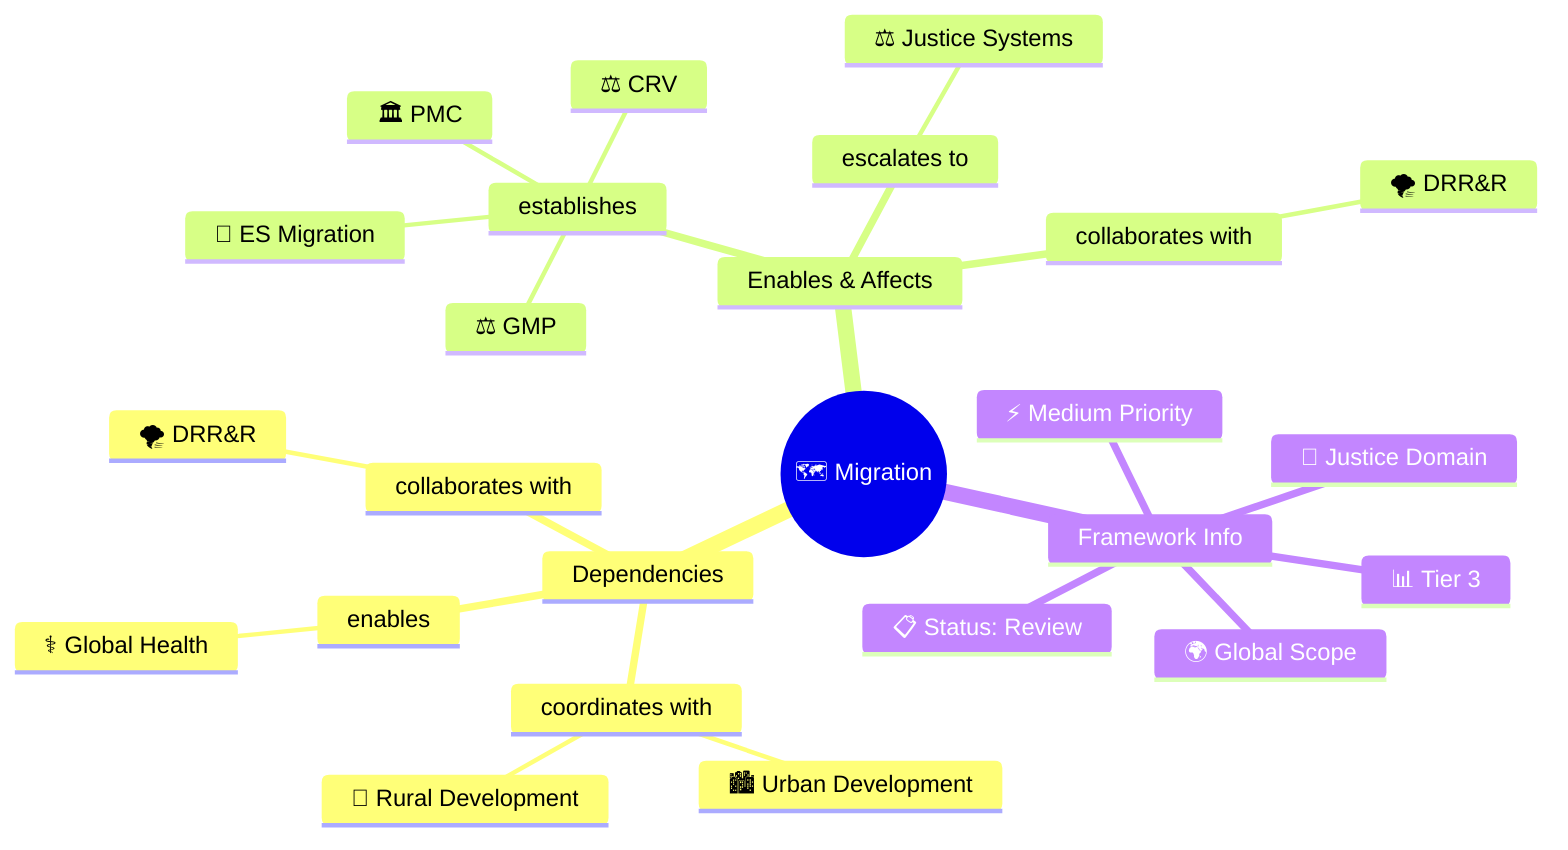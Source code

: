 mindmap
  root(("🗺️ Migration"))
    Dependencies
      collaborates with
        🌪️ DRR&R
      coordinates with
        🏙️ Urban Development
        🚜 Rural Development
      enables
        ⚕️ Global Health
    Enables & Affects
      establishes
        🏛️ PMC
        ⚖️ GMP
        ⚖️ CRV
        🔄 ES Migration
      escalates to
        ⚖️ Justice Systems
      collaborates with
        🌪️ DRR&R
    Framework Info
      📊 Tier 3
      🎯 Justice Domain
      🌍 Global Scope
      ⚡ Medium Priority
      📋 Status: Review